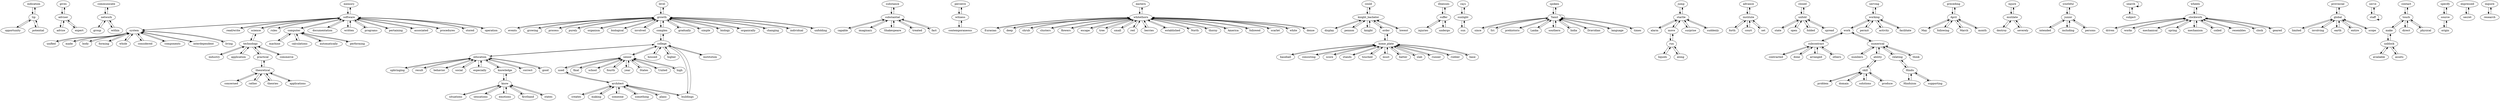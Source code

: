 digraph  {
indication;
tip;
gives;
adviser;
communicate;
network;
memory;
software;
level;
growth;
substance;
substantial;
perceive;
witness;
eastern;
whitethorn;
situations;
know;
could;
knight_bachelor;
industry;
technology;
events;
illnesses;
suffer;
Eurasian;
rays;
sunlight;
upbringing;
education;
spoken;
Tamil;
growing;
jump;
startle;
since;
deep;
advance;
institute;
alarm;
used;
senior;
architect;
baseball;
home_plate;
closed;
unfold;
unified;
system;
state;
serving;
working;
capable;
preceding;
April;
creates;
Hinduism;
Hindu;
injure;
mutilate;
"read/write";
contracted;
subcontract;
liquids;
run;
consisting;
shrub;
done;
youthful;
junior;
imaginary;
housed;
college;
numbers;
numerical;
clusters;
made;
arranged;
search;
work;
permit;
sensations;
process;
science;
display;
wheels;
clockwork;
making;
final;
purely;
provincial;
global;
limited;
emotions;
Sri;
pennon;
rules;
open;
result;
prehistoric;
someone;
score;
involving;
serve;
staff;
stands;
intended;
flowers;
Shakespeare;
contact;
touch;
school;
folded;
behavior;
escape;
tree;
forth;
injuries;
make;
unblock;
machine;
computer;
concerned;
theoretical;
destroy;
driven;
sun;
spread;
Lanka;
rather;
court;
calculations;
body;
touched;
small;
set;
treated;
documentation;
automatically;
problem;
skill;
including;
written;
May;
along;
works;
undergo;
supporting;
organism;
higher;
something;
red;
social;
southern;
opportunity;
must;
knight;
India;
programs;
batter;
ability;
move;
theories;
domain;
applications;
biological;
relating;
Dravidian;
involved;
following;
pertaining;
potential;
mechanical;
contemporaneous;
specify;
source;
berries;
especially;
origin;
solutions;
firsthand;
expressed;
secret;
advice;
forming;
application;
complex;
surprise;
established;
associated;
March;
spring;
language;
times;
North;
gradually;
order;
suddenly;
subject;
severely;
performing;
lowest;
others;
think;
knowledge;
fourth;
mechanism;
coiled;
thorny;
procedures;
earth;
stored;
activity;
simple;
plans;
resembles;
fact;
buildings;
operation;
group;
direct;
biology;
slab;
correct;
month;
within;
organically;
available;
states;
practical;
America;
whole;
clock;
considered;
changing;
components;
assets;
followed;
individual;
persons;
produce;
physical;
year;
geared;
scarlet;
good;
white;
States;
expert;
facilitate;
commerce;
interdependent;
living;
entire;
scope;
institution;
dense;
runner;
unfolding;
inquire;
research;
rubber;
United;
high;
base;
indication -> tip;
tip -> indication;
tip -> opportunity;
tip -> potential;
gives -> adviser;
adviser -> gives;
adviser -> advice;
adviser -> expert;
communicate -> network;
network -> communicate;
network -> group;
network -> within;
memory -> software;
software -> memory;
software -> "read/write";
software -> science;
software -> rules;
software -> system;
software -> documentation;
software -> written;
software -> programs;
software -> pertaining;
software -> associated;
software -> procedures;
software -> stored;
software -> operation;
software -> computer;
level -> growth;
growth -> level;
growth -> events;
growth -> growing;
growth -> process;
growth -> purely;
growth -> organism;
growth -> biological;
growth -> involved;
growth -> complex;
growth -> gradually;
growth -> simple;
growth -> biology;
growth -> organically;
growth -> changing;
growth -> individual;
growth -> unfolding;
substance -> substantial;
substantial -> substance;
substantial -> capable;
substantial -> imaginary;
substantial -> Shakespeare;
substantial -> treated;
substantial -> fact;
perceive -> witness;
witness -> perceive;
witness -> contemporaneous;
eastern -> whitethorn;
whitethorn -> eastern;
whitethorn -> Eurasian;
whitethorn -> deep;
whitethorn -> shrub;
whitethorn -> clusters;
whitethorn -> flowers;
whitethorn -> escape;
whitethorn -> tree;
whitethorn -> small;
whitethorn -> red;
whitethorn -> berries;
whitethorn -> established;
whitethorn -> North;
whitethorn -> thorny;
whitethorn -> America;
whitethorn -> followed;
whitethorn -> scarlet;
whitethorn -> white;
whitethorn -> dense;
situations -> know;
know -> situations;
know -> sensations;
know -> emotions;
know -> firsthand;
know -> knowledge;
know -> states;
could -> knight_bachelor;
knight_bachelor -> could;
knight_bachelor -> display;
knight_bachelor -> pennon;
knight_bachelor -> knight;
knight_bachelor -> order;
knight_bachelor -> lowest;
industry -> technology;
technology -> industry;
technology -> science;
technology -> application;
technology -> practical;
technology -> commerce;
events -> growth;
illnesses -> suffer;
suffer -> illnesses;
suffer -> injuries;
suffer -> undergo;
Eurasian -> whitethorn;
rays -> sunlight;
sunlight -> rays;
sunlight -> sun;
upbringing -> education;
education -> upbringing;
education -> result;
education -> behavior;
education -> college;
education -> social;
education -> especially;
education -> knowledge;
education -> correct;
education -> good;
spoken -> Tamil;
Tamil -> spoken;
Tamil -> since;
Tamil -> Sri;
Tamil -> prehistoric;
Tamil -> Lanka;
Tamil -> Tamil;
Tamil -> southern;
Tamil -> India;
Tamil -> Dravidian;
Tamil -> language;
Tamil -> times;
growing -> growth;
jump -> startle;
startle -> jump;
startle -> alarm;
startle -> move;
startle -> surprise;
startle -> suddenly;
since -> Tamil;
deep -> whitethorn;
advance -> institute;
institute -> advance;
institute -> forth;
institute -> court;
institute -> set;
alarm -> startle;
used -> senior;
used -> architect;
senior -> used;
senior -> final;
senior -> school;
senior -> college;
senior -> fourth;
senior -> year;
senior -> States;
senior -> United;
senior -> high;
architect -> used;
architect -> creates;
architect -> making;
architect -> someone;
architect -> something;
architect -> plans;
architect -> buildings;
baseball -> home_plate;
home_plate -> baseball;
home_plate -> consisting;
home_plate -> score;
home_plate -> stands;
home_plate -> touched;
home_plate -> must;
home_plate -> batter;
home_plate -> order;
home_plate -> slab;
home_plate -> runner;
home_plate -> rubber;
home_plate -> base;
closed -> unfold;
unfold -> closed;
unfold -> state;
unfold -> open;
unfold -> folded;
unfold -> spread;
unified -> system;
system -> unified;
system -> made;
system -> software;
system -> body;
system -> forming;
system -> whole;
system -> considered;
system -> components;
system -> interdependent;
system -> living;
state -> unfold;
serving -> working;
working -> serving;
working -> work;
working -> permit;
working -> activity;
working -> facilitate;
capable -> substantial;
preceding -> April;
April -> preceding;
April -> May;
April -> following;
April -> March;
April -> month;
creates -> architect;
Hinduism -> Hindu;
Hindu -> Hinduism;
Hindu -> supporting;
Hindu -> relating;
injure -> mutilate;
mutilate -> injure;
mutilate -> destroy;
mutilate -> severely;
"read/write" -> software;
contracted -> subcontract;
subcontract -> contracted;
subcontract -> done;
subcontract -> arranged;
subcontract -> work;
subcontract -> others;
liquids -> run;
run -> liquids;
run -> along;
run -> move;
consisting -> home_plate;
shrub -> whitethorn;
done -> subcontract;
youthful -> junior;
junior -> youthful;
junior -> intended;
junior -> including;
junior -> persons;
imaginary -> substantial;
housed -> college;
college -> housed;
college -> education;
college -> higher;
college -> senior;
college -> complex;
college -> buildings;
college -> institution;
numbers -> numerical;
numerical -> numbers;
numerical -> work;
numerical -> ability;
numerical -> relating;
numerical -> think;
clusters -> whitethorn;
made -> system;
arranged -> subcontract;
search -> search;
search -> subject;
work -> subcontract;
work -> numerical;
work -> working;
permit -> working;
sensations -> know;
process -> growth;
science -> technology;
science -> software;
display -> knight_bachelor;
wheels -> clockwork;
clockwork -> wheels;
clockwork -> driven;
clockwork -> works;
clockwork -> mechanical;
clockwork -> spring;
clockwork -> mechanism;
clockwork -> coiled;
clockwork -> resembles;
clockwork -> clock;
clockwork -> geared;
making -> architect;
final -> senior;
purely -> growth;
provincial -> global;
global -> provincial;
global -> limited;
global -> involving;
global -> earth;
global -> entire;
global -> scope;
limited -> global;
emotions -> know;
Sri -> Tamil;
pennon -> knight_bachelor;
rules -> software;
open -> unfold;
result -> education;
prehistoric -> Tamil;
someone -> architect;
score -> home_plate;
involving -> global;
serve -> staff;
staff -> serve;
staff -> staff;
stands -> home_plate;
intended -> junior;
flowers -> whitethorn;
Shakespeare -> substantial;
contact -> touch;
touch -> contact;
touch -> make;
touch -> direct;
touch -> physical;
school -> senior;
folded -> unfold;
behavior -> education;
escape -> whitethorn;
tree -> whitethorn;
forth -> institute;
injuries -> suffer;
make -> unblock;
make -> touch;
unblock -> make;
unblock -> available;
unblock -> assets;
machine -> computer;
computer -> machine;
computer -> calculations;
computer -> automatically;
computer -> performing;
computer -> software;
concerned -> theoretical;
theoretical -> concerned;
theoretical -> rather;
theoretical -> theories;
theoretical -> applications;
theoretical -> practical;
destroy -> mutilate;
driven -> clockwork;
sun -> sunlight;
spread -> unfold;
Lanka -> Tamil;
rather -> theoretical;
court -> institute;
calculations -> computer;
body -> system;
touched -> home_plate;
small -> whitethorn;
set -> institute;
treated -> substantial;
documentation -> software;
automatically -> computer;
problem -> skill;
skill -> problem;
skill -> ability;
skill -> domain;
skill -> solutions;
skill -> produce;
including -> junior;
written -> software;
May -> April;
along -> run;
works -> clockwork;
undergo -> suffer;
supporting -> Hindu;
organism -> growth;
higher -> college;
something -> architect;
red -> whitethorn;
social -> education;
southern -> Tamil;
opportunity -> tip;
must -> home_plate;
knight -> knight_bachelor;
India -> Tamil;
programs -> software;
batter -> home_plate;
ability -> skill;
ability -> numerical;
move -> run;
move -> startle;
theories -> theoretical;
domain -> skill;
applications -> theoretical;
biological -> growth;
relating -> Hindu;
relating -> numerical;
Dravidian -> Tamil;
involved -> growth;
following -> April;
pertaining -> software;
potential -> tip;
mechanical -> clockwork;
contemporaneous -> witness;
specify -> source;
source -> specify;
source -> origin;
berries -> whitethorn;
especially -> education;
origin -> source;
solutions -> skill;
firsthand -> know;
expressed -> secret;
secret -> expressed;
advice -> adviser;
forming -> system;
application -> technology;
complex -> growth;
complex -> college;
surprise -> startle;
established -> whitethorn;
associated -> software;
March -> April;
spring -> clockwork;
language -> Tamil;
times -> Tamil;
North -> whitethorn;
gradually -> growth;
order -> knight_bachelor;
order -> home_plate;
suddenly -> startle;
subject -> search;
severely -> mutilate;
performing -> computer;
lowest -> knight_bachelor;
others -> subcontract;
think -> numerical;
knowledge -> education;
knowledge -> know;
fourth -> senior;
mechanism -> clockwork;
coiled -> clockwork;
thorny -> whitethorn;
procedures -> software;
earth -> global;
stored -> software;
activity -> working;
simple -> growth;
plans -> architect;
resembles -> clockwork;
fact -> substantial;
buildings -> college;
buildings -> architect;
operation -> software;
group -> network;
direct -> touch;
biology -> growth;
slab -> home_plate;
correct -> education;
month -> April;
within -> network;
organically -> growth;
available -> unblock;
states -> know;
practical -> technology;
practical -> theoretical;
America -> whitethorn;
whole -> system;
clock -> clockwork;
considered -> system;
changing -> growth;
components -> system;
assets -> unblock;
followed -> whitethorn;
individual -> growth;
persons -> junior;
produce -> skill;
physical -> touch;
year -> senior;
geared -> clockwork;
scarlet -> whitethorn;
good -> education;
white -> whitethorn;
States -> senior;
expert -> adviser;
facilitate -> working;
commerce -> technology;
interdependent -> system;
living -> system;
entire -> global;
scope -> global;
institution -> college;
dense -> whitethorn;
runner -> home_plate;
unfolding -> growth;
inquire -> research;
research -> inquire;
rubber -> home_plate;
United -> senior;
high -> senior;
base -> home_plate;
}

